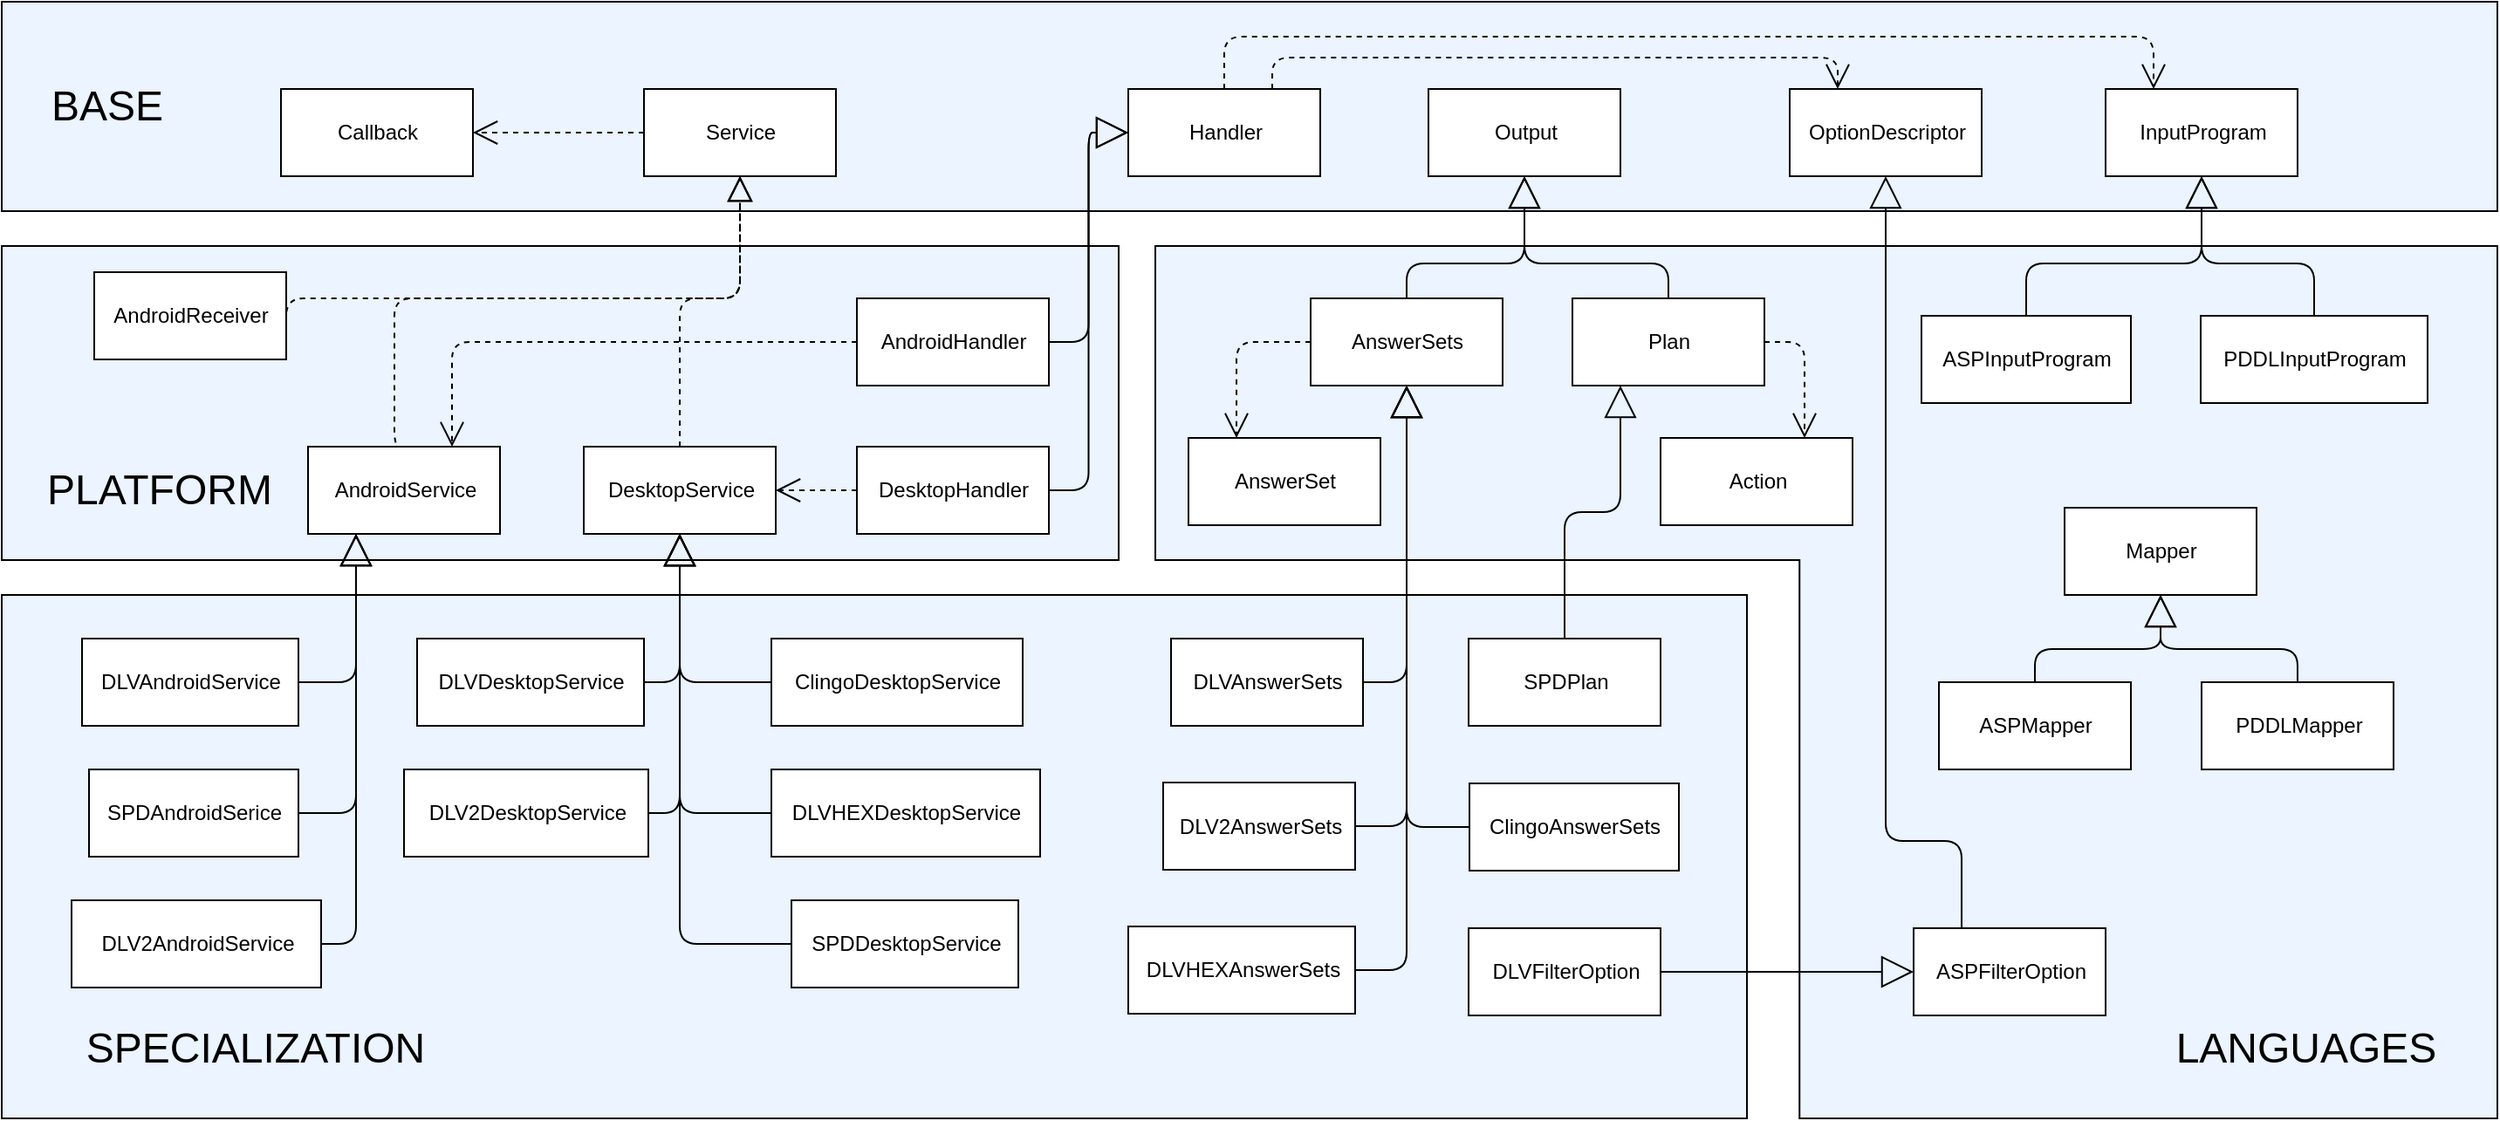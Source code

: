 <mxfile version="13.0.9" type="device"><diagram id="dqVU7mrkeDe_c6QS-d3u" name="Page-1"><mxGraphModel dx="1921" dy="1584" grid="1" gridSize="10" guides="1" tooltips="1" connect="1" arrows="1" fold="1" page="1" pageScale="1" pageWidth="827" pageHeight="1169" math="0" shadow="0"><root><mxCell id="0"/><mxCell id="1" parent="0"/><mxCell id="TAFKUxND9uo7PpbpifLY-1" value="" style="verticalLabelPosition=bottom;verticalAlign=top;html=1;shape=mxgraph.basic.polygon;polyCoords=[[0.25,0],[0.75,0],[1,0],[1,1],[0.48,1],[0.48,0.36],[0,0.36],[0,0]];polyline=0;fillColor=#EBF4FF;" vertex="1" parent="1"><mxGeometry x="621" y="130" width="769" height="500" as="geometry"/></mxCell><mxCell id="zw5oDyOTdDvuppBCqqJ9-33" value="" style="whiteSpace=wrap;html=1;fillColor=#EBF4FF;" parent="1" vertex="1"><mxGeometry x="-40" y="330" width="1000" height="300" as="geometry"/></mxCell><mxCell id="zw5oDyOTdDvuppBCqqJ9-32" value="" style="whiteSpace=wrap;html=1;fillColor=#EBF4FF;" parent="1" vertex="1"><mxGeometry x="-40" y="130" width="640" height="180" as="geometry"/></mxCell><mxCell id="zw5oDyOTdDvuppBCqqJ9-31" value="" style="whiteSpace=wrap;html=1;fillColor=#EBF4FF;" parent="1" vertex="1"><mxGeometry x="-40" y="-10" width="1430" height="120" as="geometry"/></mxCell><mxCell id="zw5oDyOTdDvuppBCqqJ9-1" value="&lt;div&gt;Callback&lt;/div&gt;" style="html=1;" parent="1" vertex="1"><mxGeometry x="120" y="40" width="110" height="50" as="geometry"/></mxCell><mxCell id="zw5oDyOTdDvuppBCqqJ9-2" value="Handler" style="html=1;" parent="1" vertex="1"><mxGeometry x="605.5" y="40" width="110" height="50" as="geometry"/></mxCell><mxCell id="zw5oDyOTdDvuppBCqqJ9-3" value="InputProgram" style="html=1;" parent="1" vertex="1"><mxGeometry x="1165.5" y="40" width="110" height="50" as="geometry"/></mxCell><mxCell id="zw5oDyOTdDvuppBCqqJ9-4" value="OptionDescriptor" style="html=1;" parent="1" vertex="1"><mxGeometry x="984.5" y="40" width="110" height="50" as="geometry"/></mxCell><mxCell id="zw5oDyOTdDvuppBCqqJ9-5" value="Output" style="html=1;" parent="1" vertex="1"><mxGeometry x="777.5" y="40" width="110" height="50" as="geometry"/></mxCell><mxCell id="zw5oDyOTdDvuppBCqqJ9-6" value="Service" style="html=1;" parent="1" vertex="1"><mxGeometry x="328" y="40" width="110" height="50" as="geometry"/></mxCell><mxCell id="zw5oDyOTdDvuppBCqqJ9-7" value="AnswerSets" style="html=1;" parent="1" vertex="1"><mxGeometry x="710" y="160" width="110" height="50" as="geometry"/></mxCell><mxCell id="zw5oDyOTdDvuppBCqqJ9-8" value="AnswerSet" style="html=1;" parent="1" vertex="1"><mxGeometry x="640" y="240" width="110" height="50" as="geometry"/></mxCell><mxCell id="zw5oDyOTdDvuppBCqqJ9-9" value="ASPFilterOption" style="html=1;" parent="1" vertex="1"><mxGeometry x="1055.5" y="521" width="110" height="50" as="geometry"/></mxCell><mxCell id="zw5oDyOTdDvuppBCqqJ9-10" value="ASPInputProgram" style="html=1;" parent="1" vertex="1"><mxGeometry x="1060" y="170" width="120" height="50" as="geometry"/></mxCell><mxCell id="zw5oDyOTdDvuppBCqqJ9-11" value="ASPMapper" style="html=1;" parent="1" vertex="1"><mxGeometry x="1070" y="380" width="110" height="50" as="geometry"/></mxCell><mxCell id="zw5oDyOTdDvuppBCqqJ9-12" value="Action" style="html=1;" parent="1" vertex="1"><mxGeometry x="910.5" y="240" width="110" height="50" as="geometry"/></mxCell><mxCell id="zw5oDyOTdDvuppBCqqJ9-13" value="PDDLInputProgram" style="html=1;" parent="1" vertex="1"><mxGeometry x="1220" y="170" width="130" height="50" as="geometry"/></mxCell><mxCell id="zw5oDyOTdDvuppBCqqJ9-14" value="PDDLMapper" style="html=1;" parent="1" vertex="1"><mxGeometry x="1220.5" y="380" width="110" height="50" as="geometry"/></mxCell><mxCell id="zw5oDyOTdDvuppBCqqJ9-15" value="Plan" style="html=1;" parent="1" vertex="1"><mxGeometry x="860" y="160" width="110" height="50" as="geometry"/></mxCell><mxCell id="zw5oDyOTdDvuppBCqqJ9-16" value="Mapper" style="html=1;" parent="1" vertex="1"><mxGeometry x="1142" y="280" width="110" height="50" as="geometry"/></mxCell><mxCell id="zw5oDyOTdDvuppBCqqJ9-17" value="DesktopHandler" style="html=1;" parent="1" vertex="1"><mxGeometry x="450" y="245" width="110" height="50" as="geometry"/></mxCell><mxCell id="zw5oDyOTdDvuppBCqqJ9-18" value="DesktopService" style="html=1;" parent="1" vertex="1"><mxGeometry x="293.5" y="245" width="110" height="50" as="geometry"/></mxCell><mxCell id="zw5oDyOTdDvuppBCqqJ9-19" value="&lt;div&gt;ClingoDesktopService&lt;/div&gt;" style="html=1;" parent="1" vertex="1"><mxGeometry x="401" y="355" width="144" height="50" as="geometry"/></mxCell><mxCell id="zw5oDyOTdDvuppBCqqJ9-20" value="ClingoAnswerSets" style="html=1;" parent="1" vertex="1"><mxGeometry x="801" y="438" width="120" height="50" as="geometry"/></mxCell><mxCell id="zw5oDyOTdDvuppBCqqJ9-21" value="DLVDesktopService" style="html=1;" parent="1" vertex="1"><mxGeometry x="198" y="355" width="130" height="50" as="geometry"/></mxCell><mxCell id="zw5oDyOTdDvuppBCqqJ9-22" value="DLVAnswerSets" style="html=1;" parent="1" vertex="1"><mxGeometry x="630" y="355" width="110" height="50" as="geometry"/></mxCell><mxCell id="zw5oDyOTdDvuppBCqqJ9-23" value="DLVFilterOption" style="html=1;" parent="1" vertex="1"><mxGeometry x="800.5" y="521" width="110" height="50" as="geometry"/></mxCell><mxCell id="zw5oDyOTdDvuppBCqqJ9-24" value="DLV2DesktopService" style="html=1;" parent="1" vertex="1"><mxGeometry x="190.5" y="430" width="140" height="50" as="geometry"/></mxCell><mxCell id="zw5oDyOTdDvuppBCqqJ9-25" value="DLV2AnswerSets" style="html=1;" parent="1" vertex="1"><mxGeometry x="625.5" y="437.5" width="110" height="50" as="geometry"/></mxCell><mxCell id="zw5oDyOTdDvuppBCqqJ9-26" value="DLVHEXDesktopService" style="html=1;" parent="1" vertex="1"><mxGeometry x="401" y="430" width="154" height="50" as="geometry"/></mxCell><mxCell id="zw5oDyOTdDvuppBCqqJ9-27" value="DLVHEXAnswerSets" style="html=1;" parent="1" vertex="1"><mxGeometry x="605.5" y="520" width="130" height="50" as="geometry"/></mxCell><mxCell id="zw5oDyOTdDvuppBCqqJ9-28" value="SPDDesktopService" style="html=1;" parent="1" vertex="1"><mxGeometry x="412.5" y="505" width="130" height="50" as="geometry"/></mxCell><mxCell id="zw5oDyOTdDvuppBCqqJ9-29" value="SPDPlan" style="html=1;" parent="1" vertex="1"><mxGeometry x="800.5" y="355" width="110" height="50" as="geometry"/></mxCell><mxCell id="zw5oDyOTdDvuppBCqqJ9-36" value="&lt;font style=&quot;font-size: 24px&quot;&gt;BASE&lt;/font&gt;" style="text;html=1;resizable=0;autosize=1;align=center;verticalAlign=middle;points=[];fillColor=none;strokeColor=none;rounded=0;" parent="1" vertex="1"><mxGeometry x="-20" y="40" width="80" height="20" as="geometry"/></mxCell><mxCell id="zw5oDyOTdDvuppBCqqJ9-37" value="&lt;font style=&quot;font-size: 24px&quot;&gt;PLATFORM&lt;/font&gt;" style="text;html=1;resizable=0;autosize=1;align=center;verticalAlign=middle;points=[];fillColor=none;strokeColor=none;rounded=0;" parent="1" vertex="1"><mxGeometry x="-30" y="260" width="160" height="20" as="geometry"/></mxCell><mxCell id="zw5oDyOTdDvuppBCqqJ9-38" value="&lt;font style=&quot;font-size: 24px&quot;&gt;LANGUAGES&lt;/font&gt;" style="text;html=1;resizable=0;autosize=1;align=center;verticalAlign=middle;points=[];fillColor=none;strokeColor=none;rounded=0;" parent="1" vertex="1"><mxGeometry x="1190" y="580" width="180" height="20" as="geometry"/></mxCell><mxCell id="zw5oDyOTdDvuppBCqqJ9-39" value="&lt;font style=&quot;font-size: 24px&quot;&gt;SPECIALIZATION&lt;/font&gt;" style="text;html=1;resizable=0;autosize=1;align=center;verticalAlign=middle;points=[];fillColor=none;strokeColor=none;rounded=0;" parent="1" vertex="1"><mxGeometry x="-10" y="580" width="230" height="20" as="geometry"/></mxCell><mxCell id="zw5oDyOTdDvuppBCqqJ9-45" value="" style="endArrow=block;endSize=16;endFill=0;html=1;exitX=1;exitY=0.5;exitDx=0;exitDy=0;entryX=0.5;entryY=1;entryDx=0;entryDy=0;edgeStyle=orthogonalEdgeStyle;" parent="1" source="zw5oDyOTdDvuppBCqqJ9-21" target="zw5oDyOTdDvuppBCqqJ9-18" edge="1"><mxGeometry x="-0.875" y="-50" width="160" relative="1" as="geometry"><mxPoint x="30" y="260" as="sourcePoint"/><mxPoint x="190" y="260" as="targetPoint"/><mxPoint x="-1" as="offset"/></mxGeometry></mxCell><mxCell id="zw5oDyOTdDvuppBCqqJ9-47" value="" style="endArrow=block;endSize=16;endFill=0;html=1;exitX=0;exitY=0.5;exitDx=0;exitDy=0;entryX=0.5;entryY=1;entryDx=0;entryDy=0;edgeStyle=orthogonalEdgeStyle;" parent="1" source="zw5oDyOTdDvuppBCqqJ9-19" target="zw5oDyOTdDvuppBCqqJ9-18" edge="1"><mxGeometry x="-1" y="-41" width="160" relative="1" as="geometry"><mxPoint x="40" y="285" as="sourcePoint"/><mxPoint x="200" y="285" as="targetPoint"/><mxPoint x="-10" y="-1" as="offset"/></mxGeometry></mxCell><mxCell id="zw5oDyOTdDvuppBCqqJ9-48" value="" style="endArrow=block;endSize=16;endFill=0;html=1;exitX=1;exitY=0.5;exitDx=0;exitDy=0;entryX=0.5;entryY=1;entryDx=0;entryDy=0;edgeStyle=orthogonalEdgeStyle;" parent="1" source="zw5oDyOTdDvuppBCqqJ9-24" target="zw5oDyOTdDvuppBCqqJ9-18" edge="1"><mxGeometry x="-1" y="-41" width="160" relative="1" as="geometry"><mxPoint x="50" y="270" as="sourcePoint"/><mxPoint x="210" y="270" as="targetPoint"/><mxPoint x="-10" y="-1" as="offset"/></mxGeometry></mxCell><mxCell id="zw5oDyOTdDvuppBCqqJ9-49" value="" style="endArrow=block;endSize=16;endFill=0;html=1;exitX=0;exitY=0.5;exitDx=0;exitDy=0;entryX=0.5;entryY=1;entryDx=0;entryDy=0;edgeStyle=orthogonalEdgeStyle;" parent="1" source="zw5oDyOTdDvuppBCqqJ9-26" target="zw5oDyOTdDvuppBCqqJ9-18" edge="1"><mxGeometry x="-1" y="-41" width="160" relative="1" as="geometry"><mxPoint x="50" y="270" as="sourcePoint"/><mxPoint x="210" y="270" as="targetPoint"/><mxPoint x="-10" y="-1" as="offset"/></mxGeometry></mxCell><mxCell id="zw5oDyOTdDvuppBCqqJ9-50" value="" style="endArrow=block;endSize=16;endFill=0;html=1;exitX=0;exitY=0.5;exitDx=0;exitDy=0;entryX=0.5;entryY=1;entryDx=0;entryDy=0;edgeStyle=orthogonalEdgeStyle;" parent="1" source="zw5oDyOTdDvuppBCqqJ9-28" target="zw5oDyOTdDvuppBCqqJ9-18" edge="1"><mxGeometry x="-1" y="-41" width="160" relative="1" as="geometry"><mxPoint x="50" y="270" as="sourcePoint"/><mxPoint x="210" y="270" as="targetPoint"/><mxPoint x="-10" y="-1" as="offset"/></mxGeometry></mxCell><mxCell id="zw5oDyOTdDvuppBCqqJ9-52" value="" style="endArrow=block;endSize=16;endFill=0;html=1;entryX=0.5;entryY=1;entryDx=0;entryDy=0;exitX=0.5;exitY=0;exitDx=0;exitDy=0;edgeStyle=orthogonalEdgeStyle;" parent="1" source="zw5oDyOTdDvuppBCqqJ9-7" target="zw5oDyOTdDvuppBCqqJ9-5" edge="1"><mxGeometry x="-1" y="-41" width="160" relative="1" as="geometry"><mxPoint x="60" y="300" as="sourcePoint"/><mxPoint x="210" y="270" as="targetPoint"/><Array as="points"><mxPoint x="765" y="140"/><mxPoint x="833" y="140"/></Array><mxPoint x="-10" y="-1" as="offset"/></mxGeometry></mxCell><mxCell id="zw5oDyOTdDvuppBCqqJ9-53" value="" style="endArrow=block;endSize=16;endFill=0;html=1;exitX=0.5;exitY=0;exitDx=0;exitDy=0;entryX=0.5;entryY=1;entryDx=0;entryDy=0;edgeStyle=orthogonalEdgeStyle;" parent="1" source="zw5oDyOTdDvuppBCqqJ9-15" target="zw5oDyOTdDvuppBCqqJ9-5" edge="1"><mxGeometry x="-1" y="-41" width="160" relative="1" as="geometry"><mxPoint x="50" y="270" as="sourcePoint"/><mxPoint x="210" y="270" as="targetPoint"/><Array as="points"><mxPoint x="915" y="140"/><mxPoint x="832" y="140"/></Array><mxPoint x="-10" y="-1" as="offset"/></mxGeometry></mxCell><mxCell id="zw5oDyOTdDvuppBCqqJ9-54" value="" style="endArrow=block;endSize=16;endFill=0;html=1;exitX=1;exitY=0.5;exitDx=0;exitDy=0;entryX=0.5;entryY=1;entryDx=0;entryDy=0;edgeStyle=orthogonalEdgeStyle;" parent="1" source="zw5oDyOTdDvuppBCqqJ9-22" target="zw5oDyOTdDvuppBCqqJ9-7" edge="1"><mxGeometry x="-1" y="-41" width="160" relative="1" as="geometry"><mxPoint x="50" y="270" as="sourcePoint"/><mxPoint x="210" y="270" as="targetPoint"/><mxPoint x="-10" y="-1" as="offset"/></mxGeometry></mxCell><mxCell id="zw5oDyOTdDvuppBCqqJ9-55" value="" style="endArrow=block;endSize=16;endFill=0;html=1;exitX=1;exitY=0.5;exitDx=0;exitDy=0;entryX=0.5;entryY=1;entryDx=0;entryDy=0;edgeStyle=orthogonalEdgeStyle;" parent="1" source="zw5oDyOTdDvuppBCqqJ9-25" target="zw5oDyOTdDvuppBCqqJ9-7" edge="1"><mxGeometry x="-1" y="-41" width="160" relative="1" as="geometry"><mxPoint x="50" y="270" as="sourcePoint"/><mxPoint x="210" y="270" as="targetPoint"/><mxPoint x="-10" y="-1" as="offset"/></mxGeometry></mxCell><mxCell id="zw5oDyOTdDvuppBCqqJ9-56" value="" style="endArrow=block;endSize=16;endFill=0;html=1;exitX=1;exitY=0.5;exitDx=0;exitDy=0;entryX=0.5;entryY=1;entryDx=0;entryDy=0;edgeStyle=orthogonalEdgeStyle;" parent="1" source="zw5oDyOTdDvuppBCqqJ9-27" target="zw5oDyOTdDvuppBCqqJ9-7" edge="1"><mxGeometry x="-1" y="-41" width="160" relative="1" as="geometry"><mxPoint x="50" y="270" as="sourcePoint"/><mxPoint x="210" y="270" as="targetPoint"/><mxPoint x="-10" y="-1" as="offset"/></mxGeometry></mxCell><mxCell id="zw5oDyOTdDvuppBCqqJ9-57" value="" style="endArrow=block;endSize=16;endFill=0;html=1;exitX=0;exitY=0.5;exitDx=0;exitDy=0;entryX=0.5;entryY=1;entryDx=0;entryDy=0;edgeStyle=orthogonalEdgeStyle;" parent="1" source="zw5oDyOTdDvuppBCqqJ9-20" target="zw5oDyOTdDvuppBCqqJ9-7" edge="1"><mxGeometry x="-1" y="-41" width="160" relative="1" as="geometry"><mxPoint x="50" y="270" as="sourcePoint"/><mxPoint x="210" y="270" as="targetPoint"/><mxPoint x="-10" y="-1" as="offset"/></mxGeometry></mxCell><mxCell id="zw5oDyOTdDvuppBCqqJ9-58" value="" style="endArrow=block;endSize=16;endFill=0;html=1;exitX=0.5;exitY=0;exitDx=0;exitDy=0;entryX=0.25;entryY=1;entryDx=0;entryDy=0;edgeStyle=orthogonalEdgeStyle;" parent="1" source="zw5oDyOTdDvuppBCqqJ9-29" target="zw5oDyOTdDvuppBCqqJ9-15" edge="1"><mxGeometry x="-1" y="-41" width="160" relative="1" as="geometry"><mxPoint x="50" y="270" as="sourcePoint"/><mxPoint x="210" y="270" as="targetPoint"/><mxPoint x="-10" y="-1" as="offset"/></mxGeometry></mxCell><mxCell id="zw5oDyOTdDvuppBCqqJ9-59" value="" style="endArrow=block;endSize=16;endFill=0;html=1;exitX=1;exitY=0.5;exitDx=0;exitDy=0;entryX=0;entryY=0.5;entryDx=0;entryDy=0;edgeStyle=orthogonalEdgeStyle;" parent="1" source="zw5oDyOTdDvuppBCqqJ9-23" target="zw5oDyOTdDvuppBCqqJ9-9" edge="1"><mxGeometry x="-1" y="-41" width="160" relative="1" as="geometry"><mxPoint x="50" y="270" as="sourcePoint"/><mxPoint x="210" y="270" as="targetPoint"/><Array as="points"><mxPoint x="1020" y="546"/><mxPoint x="1020" y="546"/></Array><mxPoint x="-10" y="-1" as="offset"/></mxGeometry></mxCell><mxCell id="zw5oDyOTdDvuppBCqqJ9-62" value="" style="endArrow=block;endSize=16;endFill=0;html=1;exitX=0.5;exitY=0;exitDx=0;exitDy=0;entryX=0.5;entryY=1;entryDx=0;entryDy=0;edgeStyle=orthogonalEdgeStyle;" parent="1" source="zw5oDyOTdDvuppBCqqJ9-10" target="zw5oDyOTdDvuppBCqqJ9-3" edge="1"><mxGeometry x="-1" y="-41" width="160" relative="1" as="geometry"><mxPoint x="50" y="270" as="sourcePoint"/><mxPoint x="210" y="270" as="targetPoint"/><Array as="points"><mxPoint x="1120" y="140"/><mxPoint x="1220" y="140"/></Array><mxPoint x="-10" y="-1" as="offset"/></mxGeometry></mxCell><mxCell id="zw5oDyOTdDvuppBCqqJ9-63" value="" style="endArrow=block;endSize=16;endFill=0;html=1;exitX=0.5;exitY=0;exitDx=0;exitDy=0;entryX=0.5;entryY=1;entryDx=0;entryDy=0;edgeStyle=orthogonalEdgeStyle;" parent="1" source="zw5oDyOTdDvuppBCqqJ9-13" target="zw5oDyOTdDvuppBCqqJ9-3" edge="1"><mxGeometry x="-1" y="-41" width="160" relative="1" as="geometry"><mxPoint x="50" y="270" as="sourcePoint"/><mxPoint x="210" y="270" as="targetPoint"/><Array as="points"><mxPoint x="1285" y="140"/><mxPoint x="1221" y="140"/></Array><mxPoint x="-10" y="-1" as="offset"/></mxGeometry></mxCell><mxCell id="zw5oDyOTdDvuppBCqqJ9-66" value="" style="endArrow=open;endSize=12;dashed=1;html=1;exitX=0;exitY=0.5;exitDx=0;exitDy=0;entryX=1;entryY=0.5;entryDx=0;entryDy=0;" parent="1" source="zw5oDyOTdDvuppBCqqJ9-6" target="zw5oDyOTdDvuppBCqqJ9-1" edge="1"><mxGeometry x="0.125" y="-30" width="160" relative="1" as="geometry"><mxPoint x="44.5" y="170" as="sourcePoint"/><mxPoint x="204.5" y="170" as="targetPoint"/><mxPoint x="-1" as="offset"/></mxGeometry></mxCell><mxCell id="zw5oDyOTdDvuppBCqqJ9-69" value="" style="endArrow=open;endSize=12;dashed=1;html=1;exitX=0.75;exitY=0;exitDx=0;exitDy=0;entryX=0.25;entryY=0;entryDx=0;entryDy=0;edgeStyle=orthogonalEdgeStyle;" parent="1" source="zw5oDyOTdDvuppBCqqJ9-2" target="zw5oDyOTdDvuppBCqqJ9-4" edge="1"><mxGeometry x="0.125" y="-30" width="160" relative="1" as="geometry"><mxPoint x="35" y="269.5" as="sourcePoint"/><mxPoint x="195" y="269.5" as="targetPoint"/><Array as="points"><mxPoint x="688" y="22"/><mxPoint x="1012" y="22"/></Array><mxPoint x="-1" as="offset"/></mxGeometry></mxCell><mxCell id="zw5oDyOTdDvuppBCqqJ9-70" value="" style="endArrow=open;endSize=12;dashed=1;html=1;exitX=0.5;exitY=0;exitDx=0;exitDy=0;entryX=0.25;entryY=0;entryDx=0;entryDy=0;edgeStyle=orthogonalEdgeStyle;" parent="1" source="zw5oDyOTdDvuppBCqqJ9-2" target="zw5oDyOTdDvuppBCqqJ9-3" edge="1"><mxGeometry x="0.125" y="-30" width="160" relative="1" as="geometry"><mxPoint x="35" y="269.5" as="sourcePoint"/><mxPoint x="195" y="269.5" as="targetPoint"/><Array as="points"><mxPoint x="661" y="10"/><mxPoint x="1193" y="10"/></Array><mxPoint x="-1" as="offset"/></mxGeometry></mxCell><mxCell id="zw5oDyOTdDvuppBCqqJ9-71" value="" style="endArrow=open;endSize=12;dashed=1;html=1;exitX=0;exitY=0.5;exitDx=0;exitDy=0;entryX=0.25;entryY=0;entryDx=0;entryDy=0;edgeStyle=orthogonalEdgeStyle;" parent="1" source="zw5oDyOTdDvuppBCqqJ9-7" target="zw5oDyOTdDvuppBCqqJ9-8" edge="1"><mxGeometry x="0.125" y="-30" width="160" relative="1" as="geometry"><mxPoint x="35" y="269.5" as="sourcePoint"/><mxPoint x="195" y="269.5" as="targetPoint"/><mxPoint x="-1" as="offset"/></mxGeometry></mxCell><mxCell id="zw5oDyOTdDvuppBCqqJ9-72" value="" style="endArrow=open;endSize=12;dashed=1;html=1;exitX=1;exitY=0.5;exitDx=0;exitDy=0;entryX=0.75;entryY=0;entryDx=0;entryDy=0;edgeStyle=orthogonalEdgeStyle;" parent="1" source="zw5oDyOTdDvuppBCqqJ9-15" target="zw5oDyOTdDvuppBCqqJ9-12" edge="1"><mxGeometry x="0.125" y="-30" width="160" relative="1" as="geometry"><mxPoint x="35" y="269.5" as="sourcePoint"/><mxPoint x="195" y="269.5" as="targetPoint"/><mxPoint x="-1" as="offset"/></mxGeometry></mxCell><mxCell id="zw5oDyOTdDvuppBCqqJ9-73" value="" style="endArrow=block;endSize=16;endFill=0;html=1;exitX=0.5;exitY=0;exitDx=0;exitDy=0;entryX=0.5;entryY=1;entryDx=0;entryDy=0;edgeStyle=orthogonalEdgeStyle;" parent="1" source="zw5oDyOTdDvuppBCqqJ9-11" target="zw5oDyOTdDvuppBCqqJ9-16" edge="1"><mxGeometry x="-1" y="-41" width="160" relative="1" as="geometry"><mxPoint x="1130" y="180" as="sourcePoint"/><mxPoint x="1230" y="100" as="targetPoint"/><Array as="points"><mxPoint x="1125" y="361"/><mxPoint x="1197" y="361"/></Array><mxPoint x="-10" y="-1" as="offset"/></mxGeometry></mxCell><mxCell id="zw5oDyOTdDvuppBCqqJ9-74" value="" style="endArrow=block;endSize=16;endFill=0;html=1;exitX=0.5;exitY=0;exitDx=0;exitDy=0;entryX=0.5;entryY=1;entryDx=0;entryDy=0;edgeStyle=orthogonalEdgeStyle;" parent="1" source="zw5oDyOTdDvuppBCqqJ9-14" target="zw5oDyOTdDvuppBCqqJ9-16" edge="1"><mxGeometry x="-1" y="-41" width="160" relative="1" as="geometry"><mxPoint x="1135.333" y="390.667" as="sourcePoint"/><mxPoint x="1207.333" y="340" as="targetPoint"/><Array as="points"><mxPoint x="1276" y="361"/><mxPoint x="1197" y="361"/></Array><mxPoint x="-10" y="-1" as="offset"/></mxGeometry></mxCell><mxCell id="yAOhCdQCMLBoCVtHywmS-1" value="AndroidHandler" style="html=1;" parent="1" vertex="1"><mxGeometry x="450" y="160" width="110" height="50" as="geometry"/></mxCell><mxCell id="yAOhCdQCMLBoCVtHywmS-2" value="AndroidReceiver" style="html=1;" parent="1" vertex="1"><mxGeometry x="13" y="145" width="110" height="50" as="geometry"/></mxCell><mxCell id="yAOhCdQCMLBoCVtHywmS-3" value="AndroidService" style="html=1;" parent="1" vertex="1"><mxGeometry x="135.5" y="245" width="110" height="50" as="geometry"/></mxCell><mxCell id="yAOhCdQCMLBoCVtHywmS-4" value="DLV2AndroidService" style="html=1;" parent="1" vertex="1"><mxGeometry y="505" width="143" height="50" as="geometry"/></mxCell><mxCell id="yAOhCdQCMLBoCVtHywmS-5" value="DLVAndroidService" style="html=1;" parent="1" vertex="1"><mxGeometry x="6" y="355" width="124" height="50" as="geometry"/></mxCell><mxCell id="yAOhCdQCMLBoCVtHywmS-6" value="SPDAndroidSerice" style="html=1;" parent="1" vertex="1"><mxGeometry x="10" y="430" width="120" height="50" as="geometry"/></mxCell><mxCell id="yAOhCdQCMLBoCVtHywmS-10" value="" style="endArrow=block;endSize=16;endFill=0;html=1;exitX=1;exitY=0.5;exitDx=0;exitDy=0;entryX=0.25;entryY=1;entryDx=0;entryDy=0;edgeStyle=orthogonalEdgeStyle;" parent="1" source="yAOhCdQCMLBoCVtHywmS-6" target="yAOhCdQCMLBoCVtHywmS-3" edge="1"><mxGeometry x="-1" y="-41" width="160" relative="1" as="geometry"><mxPoint x="363.167" y="-24.667" as="sourcePoint"/><mxPoint x="311.167" y="-110" as="targetPoint"/><mxPoint x="-10" y="-1" as="offset"/></mxGeometry></mxCell><mxCell id="yAOhCdQCMLBoCVtHywmS-13" value="" style="endArrow=open;endSize=12;dashed=1;html=1;exitX=0;exitY=0.5;exitDx=0;exitDy=0;entryX=0.75;entryY=0;entryDx=0;entryDy=0;edgeStyle=orthogonalEdgeStyle;" parent="1" source="yAOhCdQCMLBoCVtHywmS-1" target="yAOhCdQCMLBoCVtHywmS-3" edge="1"><mxGeometry x="0.125" y="-30" width="160" relative="1" as="geometry"><mxPoint x="547.5" y="-109.833" as="sourcePoint"/><mxPoint x="504.833" y="-55.167" as="targetPoint"/><mxPoint x="-1" as="offset"/></mxGeometry></mxCell><mxCell id="yAOhCdQCMLBoCVtHywmS-14" value="" style="endArrow=open;endSize=12;dashed=1;html=1;exitX=0;exitY=0.5;exitDx=0;exitDy=0;entryX=1;entryY=0.5;entryDx=0;entryDy=0;edgeStyle=orthogonalEdgeStyle;" parent="1" source="zw5oDyOTdDvuppBCqqJ9-17" target="zw5oDyOTdDvuppBCqqJ9-18" edge="1"><mxGeometry x="0.125" y="-30" width="160" relative="1" as="geometry"><mxPoint x="557.5" y="-99.833" as="sourcePoint"/><mxPoint x="514.833" y="-45.167" as="targetPoint"/><mxPoint x="-1" as="offset"/></mxGeometry></mxCell><mxCell id="yAOhCdQCMLBoCVtHywmS-15" value="" style="endArrow=block;dashed=1;endFill=0;endSize=12;html=1;exitX=0.5;exitY=0;exitDx=0;exitDy=0;entryX=0.5;entryY=1;entryDx=0;entryDy=0;edgeStyle=orthogonalEdgeStyle;" parent="1" source="yAOhCdQCMLBoCVtHywmS-3" target="zw5oDyOTdDvuppBCqqJ9-6" edge="1"><mxGeometry width="160" relative="1" as="geometry"><mxPoint x="30" y="-90" as="sourcePoint"/><mxPoint x="190" y="-90" as="targetPoint"/><Array as="points"><mxPoint x="185" y="160"/><mxPoint x="383" y="160"/></Array></mxGeometry></mxCell><mxCell id="yAOhCdQCMLBoCVtHywmS-16" value="" style="endArrow=block;dashed=1;endFill=0;endSize=12;html=1;exitX=0.5;exitY=0;exitDx=0;exitDy=0;entryX=0.5;entryY=1;entryDx=0;entryDy=0;edgeStyle=orthogonalEdgeStyle;" parent="1" source="zw5oDyOTdDvuppBCqqJ9-18" target="zw5oDyOTdDvuppBCqqJ9-6" edge="1"><mxGeometry width="160" relative="1" as="geometry"><mxPoint x="40" y="-80" as="sourcePoint"/><mxPoint x="200" y="-80" as="targetPoint"/><Array as="points"><mxPoint x="349" y="160"/><mxPoint x="383" y="160"/></Array></mxGeometry></mxCell><mxCell id="yAOhCdQCMLBoCVtHywmS-17" value="" style="endArrow=block;dashed=1;endFill=0;endSize=12;html=1;edgeStyle=orthogonalEdgeStyle;entryX=0.5;entryY=1;entryDx=0;entryDy=0;" parent="1" target="zw5oDyOTdDvuppBCqqJ9-6" edge="1"><mxGeometry width="160" relative="1" as="geometry"><mxPoint x="123" y="186" as="sourcePoint"/><mxPoint x="370" y="-70" as="targetPoint"/><Array as="points"><mxPoint x="123" y="160"/><mxPoint x="383" y="160"/></Array></mxGeometry></mxCell><mxCell id="yAOhCdQCMLBoCVtHywmS-18" value="" style="endArrow=block;endSize=16;endFill=0;html=1;exitX=1;exitY=0.5;exitDx=0;exitDy=0;entryX=0.25;entryY=1;entryDx=0;entryDy=0;edgeStyle=orthogonalEdgeStyle;" parent="1" source="yAOhCdQCMLBoCVtHywmS-5" target="yAOhCdQCMLBoCVtHywmS-3" edge="1"><mxGeometry x="-1" y="-41" width="160" relative="1" as="geometry"><mxPoint x="373.167" y="-14.667" as="sourcePoint"/><mxPoint x="321.167" y="-100" as="targetPoint"/><mxPoint x="-10" y="-1" as="offset"/></mxGeometry></mxCell><mxCell id="yAOhCdQCMLBoCVtHywmS-19" value="" style="endArrow=block;endSize=16;endFill=0;html=1;exitX=0.25;exitY=0;exitDx=0;exitDy=0;entryX=0.5;entryY=1;entryDx=0;entryDy=0;edgeStyle=orthogonalEdgeStyle;" parent="1" source="zw5oDyOTdDvuppBCqqJ9-9" target="zw5oDyOTdDvuppBCqqJ9-4" edge="1"><mxGeometry x="-1" y="-41" width="160" relative="1" as="geometry"><mxPoint x="921" y="557" as="sourcePoint"/><mxPoint x="1065" y="557" as="targetPoint"/><Array as="points"><mxPoint x="1083" y="471"/><mxPoint x="1039" y="471"/></Array><mxPoint x="-10" y="-1" as="offset"/></mxGeometry></mxCell><mxCell id="yAOhCdQCMLBoCVtHywmS-20" value="" style="endArrow=block;endSize=16;endFill=0;html=1;exitX=1;exitY=0.5;exitDx=0;exitDy=0;entryX=0;entryY=0.5;entryDx=0;entryDy=0;edgeStyle=orthogonalEdgeStyle;" parent="1" source="zw5oDyOTdDvuppBCqqJ9-17" target="zw5oDyOTdDvuppBCqqJ9-2" edge="1"><mxGeometry x="-0.044" y="40" width="160" relative="1" as="geometry"><mxPoint x="213.5" y="-70" as="sourcePoint"/><mxPoint x="373.5" y="-70" as="targetPoint"/><mxPoint x="1" as="offset"/></mxGeometry></mxCell><mxCell id="yAOhCdQCMLBoCVtHywmS-21" value="" style="endArrow=block;endSize=16;endFill=0;html=1;exitX=1;exitY=0.5;exitDx=0;exitDy=0;entryX=0;entryY=0.5;entryDx=0;entryDy=0;edgeStyle=orthogonalEdgeStyle;" parent="1" source="yAOhCdQCMLBoCVtHywmS-1" target="zw5oDyOTdDvuppBCqqJ9-2" edge="1"><mxGeometry x="-0.044" y="40" width="160" relative="1" as="geometry"><mxPoint x="223.5" y="-60" as="sourcePoint"/><mxPoint x="383.5" y="-60" as="targetPoint"/><mxPoint x="1" as="offset"/></mxGeometry></mxCell><mxCell id="DE6e6smT4Kyjr2mSDWPA-2" value="" style="endArrow=block;endSize=16;endFill=0;html=1;exitX=1;exitY=0.5;exitDx=0;exitDy=0;entryX=0.25;entryY=1;entryDx=0;entryDy=0;edgeStyle=orthogonalEdgeStyle;" parent="1" source="yAOhCdQCMLBoCVtHywmS-4" target="yAOhCdQCMLBoCVtHywmS-3" edge="1"><mxGeometry x="-1" y="-41" width="160" relative="1" as="geometry"><mxPoint x="-110" y="530" as="sourcePoint"/><mxPoint x="-77" y="370" as="targetPoint"/><mxPoint x="-10" y="-1" as="offset"/></mxGeometry></mxCell></root></mxGraphModel></diagram></mxfile>